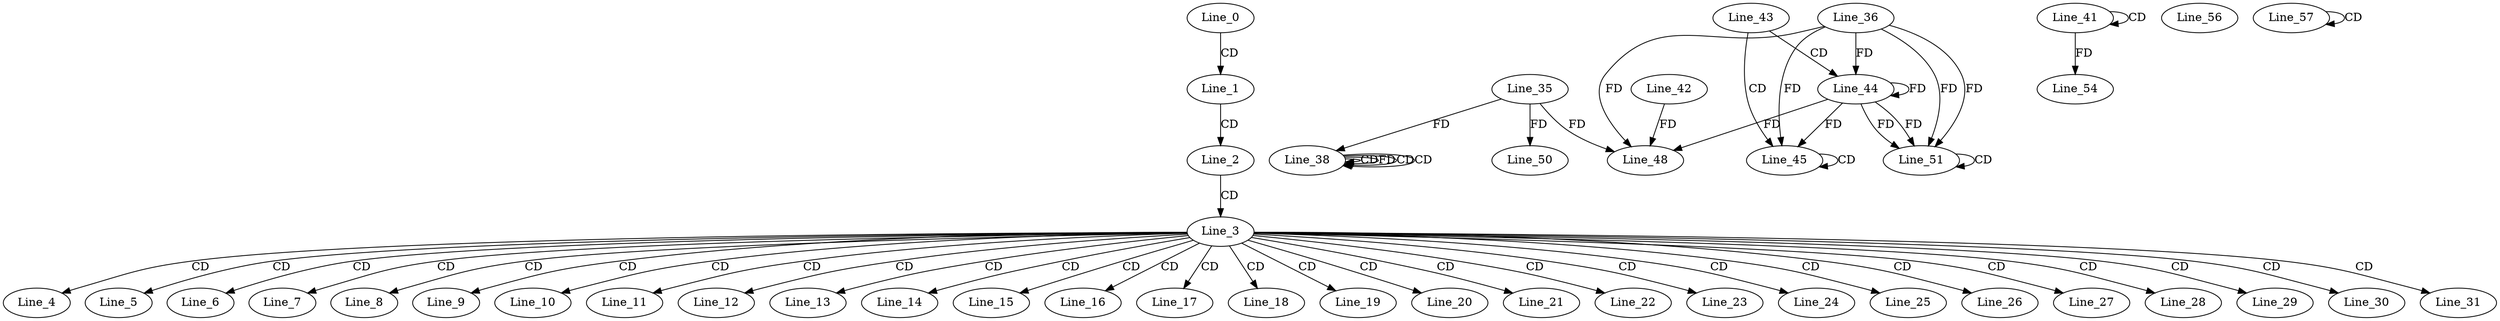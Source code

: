 digraph G {
  Line_0;
  Line_1;
  Line_2;
  Line_3;
  Line_4;
  Line_5;
  Line_6;
  Line_7;
  Line_8;
  Line_9;
  Line_10;
  Line_11;
  Line_12;
  Line_13;
  Line_14;
  Line_15;
  Line_16;
  Line_17;
  Line_18;
  Line_19;
  Line_20;
  Line_21;
  Line_22;
  Line_23;
  Line_24;
  Line_25;
  Line_26;
  Line_27;
  Line_28;
  Line_29;
  Line_30;
  Line_31;
  Line_38;
  Line_38;
  Line_38;
  Line_38;
  Line_38;
  Line_35;
  Line_41;
  Line_41;
  Line_43;
  Line_44;
  Line_36;
  Line_45;
  Line_45;
  Line_42;
  Line_48;
  Line_50;
  Line_51;
  Line_51;
  Line_54;
  Line_56;
  Line_57;
  Line_57;
  Line_0 -> Line_1 [ label="CD" ];
  Line_1 -> Line_2 [ label="CD" ];
  Line_2 -> Line_3 [ label="CD" ];
  Line_3 -> Line_4 [ label="CD" ];
  Line_3 -> Line_5 [ label="CD" ];
  Line_3 -> Line_6 [ label="CD" ];
  Line_3 -> Line_7 [ label="CD" ];
  Line_3 -> Line_8 [ label="CD" ];
  Line_3 -> Line_9 [ label="CD" ];
  Line_3 -> Line_10 [ label="CD" ];
  Line_3 -> Line_11 [ label="CD" ];
  Line_3 -> Line_12 [ label="CD" ];
  Line_3 -> Line_13 [ label="CD" ];
  Line_3 -> Line_14 [ label="CD" ];
  Line_3 -> Line_15 [ label="CD" ];
  Line_3 -> Line_16 [ label="CD" ];
  Line_3 -> Line_17 [ label="CD" ];
  Line_3 -> Line_18 [ label="CD" ];
  Line_3 -> Line_19 [ label="CD" ];
  Line_3 -> Line_20 [ label="CD" ];
  Line_3 -> Line_21 [ label="CD" ];
  Line_3 -> Line_22 [ label="CD" ];
  Line_3 -> Line_23 [ label="CD" ];
  Line_3 -> Line_24 [ label="CD" ];
  Line_3 -> Line_25 [ label="CD" ];
  Line_3 -> Line_26 [ label="CD" ];
  Line_3 -> Line_27 [ label="CD" ];
  Line_3 -> Line_28 [ label="CD" ];
  Line_3 -> Line_29 [ label="CD" ];
  Line_3 -> Line_30 [ label="CD" ];
  Line_3 -> Line_31 [ label="CD" ];
  Line_38 -> Line_38 [ label="CD" ];
  Line_38 -> Line_38 [ label="FD" ];
  Line_38 -> Line_38 [ label="CD" ];
  Line_38 -> Line_38 [ label="CD" ];
  Line_35 -> Line_38 [ label="FD" ];
  Line_41 -> Line_41 [ label="CD" ];
  Line_43 -> Line_44 [ label="CD" ];
  Line_36 -> Line_44 [ label="FD" ];
  Line_44 -> Line_44 [ label="FD" ];
  Line_43 -> Line_45 [ label="CD" ];
  Line_45 -> Line_45 [ label="CD" ];
  Line_36 -> Line_45 [ label="FD" ];
  Line_44 -> Line_45 [ label="FD" ];
  Line_42 -> Line_48 [ label="FD" ];
  Line_35 -> Line_48 [ label="FD" ];
  Line_36 -> Line_48 [ label="FD" ];
  Line_44 -> Line_48 [ label="FD" ];
  Line_35 -> Line_50 [ label="FD" ];
  Line_36 -> Line_51 [ label="FD" ];
  Line_44 -> Line_51 [ label="FD" ];
  Line_51 -> Line_51 [ label="CD" ];
  Line_36 -> Line_51 [ label="FD" ];
  Line_44 -> Line_51 [ label="FD" ];
  Line_41 -> Line_54 [ label="FD" ];
  Line_57 -> Line_57 [ label="CD" ];
}
